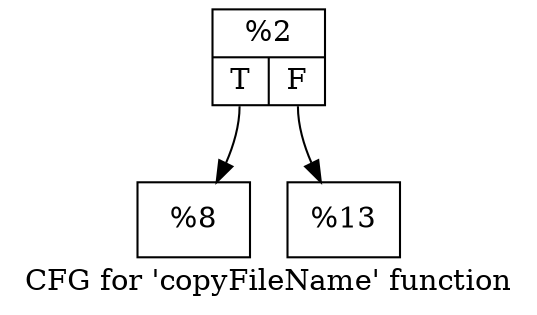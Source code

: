 digraph "CFG for 'copyFileName' function" {
	label="CFG for 'copyFileName' function";

	Node0x19cfc90 [shape=record,label="{%2|{<s0>T|<s1>F}}"];
	Node0x19cfc90:s0 -> Node0x19d00c0;
	Node0x19cfc90:s1 -> Node0x19d0110;
	Node0x19d00c0 [shape=record,label="{%8}"];
	Node0x19d0110 [shape=record,label="{%13}"];
}
